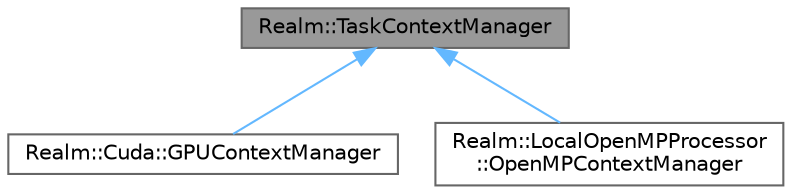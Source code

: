 digraph "Realm::TaskContextManager"
{
 // LATEX_PDF_SIZE
  bgcolor="transparent";
  edge [fontname=Helvetica,fontsize=10,labelfontname=Helvetica,labelfontsize=10];
  node [fontname=Helvetica,fontsize=10,shape=box,height=0.2,width=0.4];
  Node1 [id="Node000001",label="Realm::TaskContextManager",height=0.2,width=0.4,color="gray40", fillcolor="grey60", style="filled", fontcolor="black",tooltip=" "];
  Node1 -> Node2 [id="edge1_Node000001_Node000002",dir="back",color="steelblue1",style="solid",tooltip=" "];
  Node2 [id="Node000002",label="Realm::Cuda::GPUContextManager",height=0.2,width=0.4,color="gray40", fillcolor="white", style="filled",URL="$classRealm_1_1Cuda_1_1GPUContextManager.html",tooltip=" "];
  Node1 -> Node3 [id="edge2_Node000001_Node000003",dir="back",color="steelblue1",style="solid",tooltip=" "];
  Node3 [id="Node000003",label="Realm::LocalOpenMPProcessor\l::OpenMPContextManager",height=0.2,width=0.4,color="gray40", fillcolor="white", style="filled",URL="$classRealm_1_1LocalOpenMPProcessor_1_1OpenMPContextManager.html",tooltip=" "];
}
